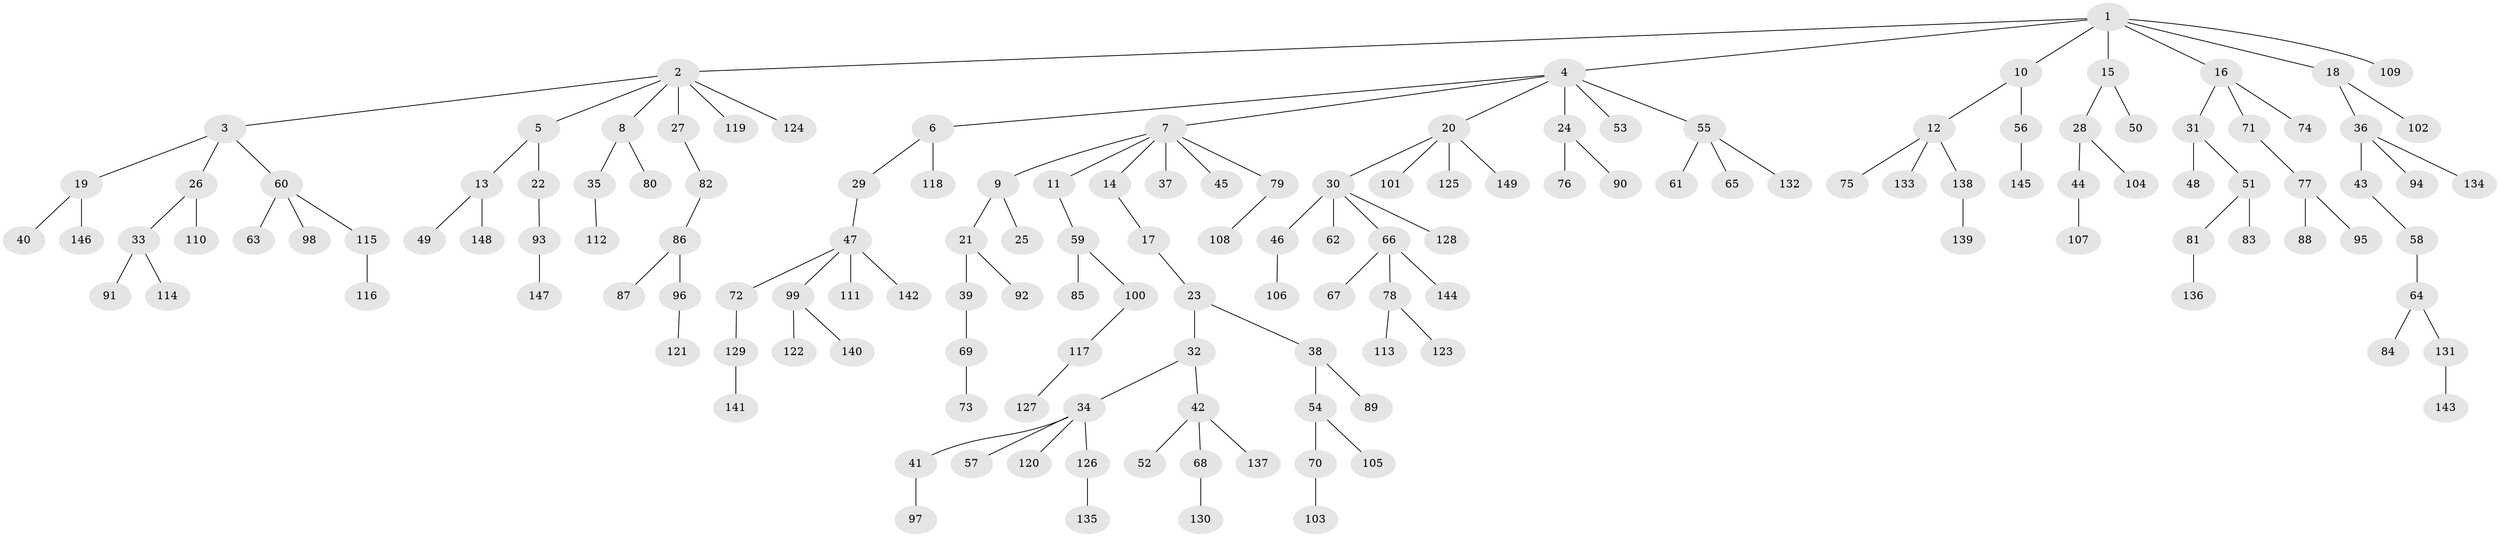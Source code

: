 // coarse degree distribution, {2: 0.3333333333333333, 3: 0.10666666666666667, 14: 0.013333333333333334, 1: 0.5066666666666667, 5: 0.013333333333333334, 4: 0.013333333333333334, 13: 0.013333333333333334}
// Generated by graph-tools (version 1.1) at 2025/46/03/06/25 01:46:56]
// undirected, 149 vertices, 148 edges
graph export_dot {
graph [start="1"]
  node [color=gray90,style=filled];
  1;
  2;
  3;
  4;
  5;
  6;
  7;
  8;
  9;
  10;
  11;
  12;
  13;
  14;
  15;
  16;
  17;
  18;
  19;
  20;
  21;
  22;
  23;
  24;
  25;
  26;
  27;
  28;
  29;
  30;
  31;
  32;
  33;
  34;
  35;
  36;
  37;
  38;
  39;
  40;
  41;
  42;
  43;
  44;
  45;
  46;
  47;
  48;
  49;
  50;
  51;
  52;
  53;
  54;
  55;
  56;
  57;
  58;
  59;
  60;
  61;
  62;
  63;
  64;
  65;
  66;
  67;
  68;
  69;
  70;
  71;
  72;
  73;
  74;
  75;
  76;
  77;
  78;
  79;
  80;
  81;
  82;
  83;
  84;
  85;
  86;
  87;
  88;
  89;
  90;
  91;
  92;
  93;
  94;
  95;
  96;
  97;
  98;
  99;
  100;
  101;
  102;
  103;
  104;
  105;
  106;
  107;
  108;
  109;
  110;
  111;
  112;
  113;
  114;
  115;
  116;
  117;
  118;
  119;
  120;
  121;
  122;
  123;
  124;
  125;
  126;
  127;
  128;
  129;
  130;
  131;
  132;
  133;
  134;
  135;
  136;
  137;
  138;
  139;
  140;
  141;
  142;
  143;
  144;
  145;
  146;
  147;
  148;
  149;
  1 -- 2;
  1 -- 4;
  1 -- 10;
  1 -- 15;
  1 -- 16;
  1 -- 18;
  1 -- 109;
  2 -- 3;
  2 -- 5;
  2 -- 8;
  2 -- 27;
  2 -- 119;
  2 -- 124;
  3 -- 19;
  3 -- 26;
  3 -- 60;
  4 -- 6;
  4 -- 7;
  4 -- 20;
  4 -- 24;
  4 -- 53;
  4 -- 55;
  5 -- 13;
  5 -- 22;
  6 -- 29;
  6 -- 118;
  7 -- 9;
  7 -- 11;
  7 -- 14;
  7 -- 37;
  7 -- 45;
  7 -- 79;
  8 -- 35;
  8 -- 80;
  9 -- 21;
  9 -- 25;
  10 -- 12;
  10 -- 56;
  11 -- 59;
  12 -- 75;
  12 -- 133;
  12 -- 138;
  13 -- 49;
  13 -- 148;
  14 -- 17;
  15 -- 28;
  15 -- 50;
  16 -- 31;
  16 -- 71;
  16 -- 74;
  17 -- 23;
  18 -- 36;
  18 -- 102;
  19 -- 40;
  19 -- 146;
  20 -- 30;
  20 -- 101;
  20 -- 125;
  20 -- 149;
  21 -- 39;
  21 -- 92;
  22 -- 93;
  23 -- 32;
  23 -- 38;
  24 -- 76;
  24 -- 90;
  26 -- 33;
  26 -- 110;
  27 -- 82;
  28 -- 44;
  28 -- 104;
  29 -- 47;
  30 -- 46;
  30 -- 62;
  30 -- 66;
  30 -- 128;
  31 -- 48;
  31 -- 51;
  32 -- 34;
  32 -- 42;
  33 -- 91;
  33 -- 114;
  34 -- 41;
  34 -- 57;
  34 -- 120;
  34 -- 126;
  35 -- 112;
  36 -- 43;
  36 -- 94;
  36 -- 134;
  38 -- 54;
  38 -- 89;
  39 -- 69;
  41 -- 97;
  42 -- 52;
  42 -- 68;
  42 -- 137;
  43 -- 58;
  44 -- 107;
  46 -- 106;
  47 -- 72;
  47 -- 99;
  47 -- 111;
  47 -- 142;
  51 -- 81;
  51 -- 83;
  54 -- 70;
  54 -- 105;
  55 -- 61;
  55 -- 65;
  55 -- 132;
  56 -- 145;
  58 -- 64;
  59 -- 85;
  59 -- 100;
  60 -- 63;
  60 -- 98;
  60 -- 115;
  64 -- 84;
  64 -- 131;
  66 -- 67;
  66 -- 78;
  66 -- 144;
  68 -- 130;
  69 -- 73;
  70 -- 103;
  71 -- 77;
  72 -- 129;
  77 -- 88;
  77 -- 95;
  78 -- 113;
  78 -- 123;
  79 -- 108;
  81 -- 136;
  82 -- 86;
  86 -- 87;
  86 -- 96;
  93 -- 147;
  96 -- 121;
  99 -- 122;
  99 -- 140;
  100 -- 117;
  115 -- 116;
  117 -- 127;
  126 -- 135;
  129 -- 141;
  131 -- 143;
  138 -- 139;
}
